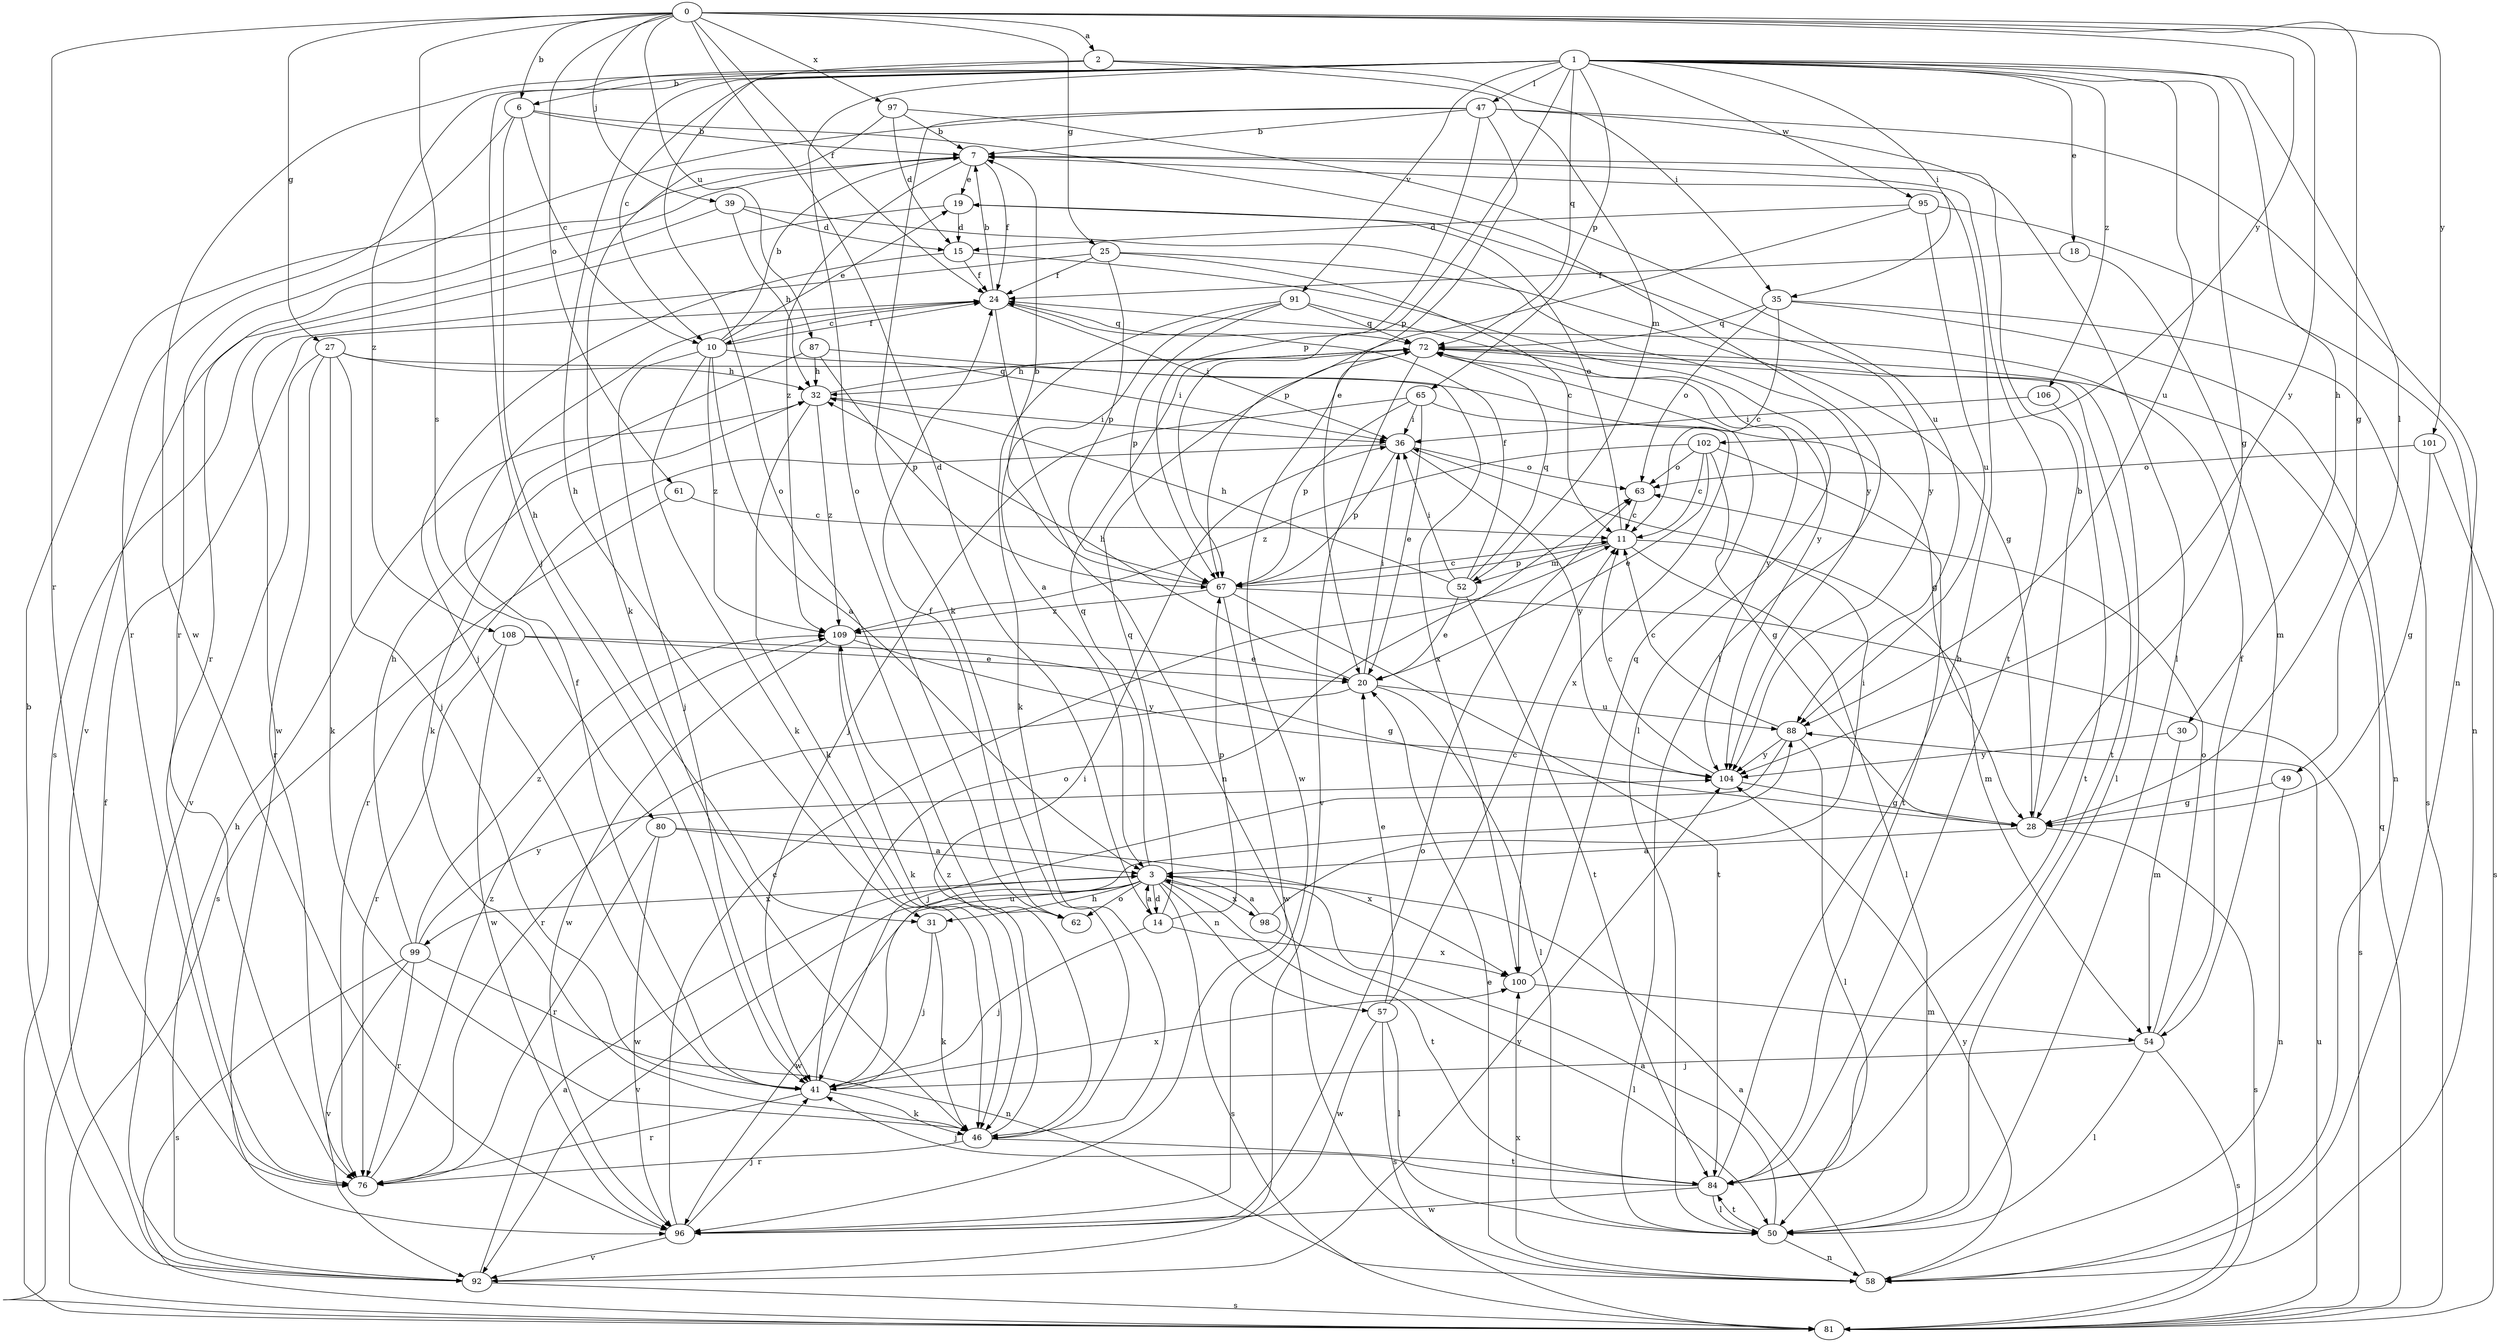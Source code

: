 strict digraph  {
0;
1;
2;
3;
6;
7;
10;
11;
14;
15;
18;
19;
20;
24;
25;
27;
28;
30;
31;
32;
35;
36;
39;
41;
46;
47;
49;
50;
52;
54;
57;
58;
61;
62;
63;
65;
67;
72;
76;
80;
81;
84;
87;
88;
91;
92;
95;
96;
97;
98;
99;
100;
101;
102;
104;
106;
108;
109;
0 -> 2  [label=a];
0 -> 6  [label=b];
0 -> 14  [label=d];
0 -> 24  [label=f];
0 -> 25  [label=g];
0 -> 27  [label=g];
0 -> 28  [label=g];
0 -> 39  [label=j];
0 -> 61  [label=o];
0 -> 76  [label=r];
0 -> 80  [label=s];
0 -> 87  [label=u];
0 -> 97  [label=x];
0 -> 101  [label=y];
0 -> 102  [label=y];
0 -> 104  [label=y];
1 -> 10  [label=c];
1 -> 18  [label=e];
1 -> 28  [label=g];
1 -> 30  [label=h];
1 -> 31  [label=h];
1 -> 35  [label=i];
1 -> 41  [label=j];
1 -> 47  [label=l];
1 -> 49  [label=l];
1 -> 62  [label=o];
1 -> 65  [label=p];
1 -> 67  [label=p];
1 -> 72  [label=q];
1 -> 88  [label=u];
1 -> 91  [label=v];
1 -> 95  [label=w];
1 -> 96  [label=w];
1 -> 106  [label=z];
1 -> 108  [label=z];
2 -> 6  [label=b];
2 -> 35  [label=i];
2 -> 52  [label=m];
2 -> 62  [label=o];
3 -> 14  [label=d];
3 -> 31  [label=h];
3 -> 57  [label=n];
3 -> 62  [label=o];
3 -> 72  [label=q];
3 -> 81  [label=s];
3 -> 84  [label=t];
3 -> 92  [label=v];
3 -> 96  [label=w];
3 -> 98  [label=x];
3 -> 99  [label=x];
6 -> 7  [label=b];
6 -> 10  [label=c];
6 -> 31  [label=h];
6 -> 50  [label=l];
6 -> 76  [label=r];
7 -> 19  [label=e];
7 -> 24  [label=f];
7 -> 76  [label=r];
7 -> 84  [label=t];
7 -> 109  [label=z];
10 -> 3  [label=a];
10 -> 7  [label=b];
10 -> 19  [label=e];
10 -> 24  [label=f];
10 -> 36  [label=i];
10 -> 41  [label=j];
10 -> 46  [label=k];
10 -> 109  [label=z];
11 -> 19  [label=e];
11 -> 50  [label=l];
11 -> 52  [label=m];
11 -> 54  [label=m];
11 -> 67  [label=p];
14 -> 3  [label=a];
14 -> 41  [label=j];
14 -> 67  [label=p];
14 -> 72  [label=q];
14 -> 100  [label=x];
15 -> 24  [label=f];
15 -> 41  [label=j];
15 -> 50  [label=l];
18 -> 24  [label=f];
18 -> 54  [label=m];
19 -> 15  [label=d];
19 -> 81  [label=s];
19 -> 104  [label=y];
20 -> 32  [label=h];
20 -> 36  [label=i];
20 -> 50  [label=l];
20 -> 76  [label=r];
20 -> 88  [label=u];
24 -> 7  [label=b];
24 -> 10  [label=c];
24 -> 36  [label=i];
24 -> 58  [label=n];
24 -> 72  [label=q];
25 -> 11  [label=c];
25 -> 24  [label=f];
25 -> 28  [label=g];
25 -> 67  [label=p];
25 -> 96  [label=w];
27 -> 28  [label=g];
27 -> 32  [label=h];
27 -> 41  [label=j];
27 -> 46  [label=k];
27 -> 76  [label=r];
27 -> 92  [label=v];
28 -> 3  [label=a];
28 -> 7  [label=b];
28 -> 81  [label=s];
30 -> 54  [label=m];
30 -> 104  [label=y];
31 -> 41  [label=j];
31 -> 46  [label=k];
32 -> 36  [label=i];
32 -> 46  [label=k];
32 -> 72  [label=q];
32 -> 109  [label=z];
35 -> 11  [label=c];
35 -> 58  [label=n];
35 -> 63  [label=o];
35 -> 72  [label=q];
35 -> 81  [label=s];
36 -> 63  [label=o];
36 -> 67  [label=p];
36 -> 76  [label=r];
36 -> 104  [label=y];
39 -> 15  [label=d];
39 -> 32  [label=h];
39 -> 92  [label=v];
39 -> 104  [label=y];
41 -> 24  [label=f];
41 -> 46  [label=k];
41 -> 63  [label=o];
41 -> 76  [label=r];
41 -> 88  [label=u];
41 -> 100  [label=x];
46 -> 36  [label=i];
46 -> 76  [label=r];
46 -> 84  [label=t];
46 -> 109  [label=z];
47 -> 7  [label=b];
47 -> 20  [label=e];
47 -> 46  [label=k];
47 -> 50  [label=l];
47 -> 58  [label=n];
47 -> 67  [label=p];
47 -> 76  [label=r];
49 -> 28  [label=g];
49 -> 58  [label=n];
50 -> 3  [label=a];
50 -> 58  [label=n];
50 -> 84  [label=t];
52 -> 20  [label=e];
52 -> 24  [label=f];
52 -> 32  [label=h];
52 -> 36  [label=i];
52 -> 72  [label=q];
52 -> 84  [label=t];
54 -> 24  [label=f];
54 -> 41  [label=j];
54 -> 50  [label=l];
54 -> 63  [label=o];
54 -> 81  [label=s];
57 -> 11  [label=c];
57 -> 20  [label=e];
57 -> 50  [label=l];
57 -> 81  [label=s];
57 -> 96  [label=w];
58 -> 3  [label=a];
58 -> 20  [label=e];
58 -> 100  [label=x];
58 -> 104  [label=y];
61 -> 11  [label=c];
61 -> 81  [label=s];
62 -> 24  [label=f];
63 -> 11  [label=c];
65 -> 20  [label=e];
65 -> 36  [label=i];
65 -> 41  [label=j];
65 -> 67  [label=p];
65 -> 100  [label=x];
67 -> 7  [label=b];
67 -> 11  [label=c];
67 -> 81  [label=s];
67 -> 84  [label=t];
67 -> 96  [label=w];
67 -> 109  [label=z];
72 -> 32  [label=h];
72 -> 50  [label=l];
72 -> 84  [label=t];
72 -> 92  [label=v];
72 -> 96  [label=w];
72 -> 104  [label=y];
76 -> 109  [label=z];
80 -> 3  [label=a];
80 -> 76  [label=r];
80 -> 96  [label=w];
80 -> 100  [label=x];
81 -> 24  [label=f];
81 -> 72  [label=q];
81 -> 88  [label=u];
84 -> 7  [label=b];
84 -> 41  [label=j];
84 -> 50  [label=l];
84 -> 96  [label=w];
87 -> 32  [label=h];
87 -> 46  [label=k];
87 -> 67  [label=p];
87 -> 100  [label=x];
88 -> 11  [label=c];
88 -> 41  [label=j];
88 -> 50  [label=l];
88 -> 104  [label=y];
91 -> 3  [label=a];
91 -> 46  [label=k];
91 -> 67  [label=p];
91 -> 72  [label=q];
91 -> 104  [label=y];
92 -> 3  [label=a];
92 -> 7  [label=b];
92 -> 32  [label=h];
92 -> 81  [label=s];
92 -> 104  [label=y];
95 -> 15  [label=d];
95 -> 58  [label=n];
95 -> 67  [label=p];
95 -> 88  [label=u];
96 -> 11  [label=c];
96 -> 41  [label=j];
96 -> 63  [label=o];
96 -> 92  [label=v];
97 -> 7  [label=b];
97 -> 15  [label=d];
97 -> 46  [label=k];
97 -> 88  [label=u];
98 -> 3  [label=a];
98 -> 36  [label=i];
98 -> 50  [label=l];
99 -> 32  [label=h];
99 -> 58  [label=n];
99 -> 76  [label=r];
99 -> 81  [label=s];
99 -> 92  [label=v];
99 -> 104  [label=y];
99 -> 109  [label=z];
100 -> 54  [label=m];
100 -> 72  [label=q];
101 -> 28  [label=g];
101 -> 63  [label=o];
101 -> 81  [label=s];
102 -> 11  [label=c];
102 -> 20  [label=e];
102 -> 28  [label=g];
102 -> 63  [label=o];
102 -> 84  [label=t];
102 -> 109  [label=z];
104 -> 11  [label=c];
104 -> 28  [label=g];
106 -> 36  [label=i];
106 -> 84  [label=t];
108 -> 20  [label=e];
108 -> 28  [label=g];
108 -> 76  [label=r];
108 -> 96  [label=w];
109 -> 20  [label=e];
109 -> 46  [label=k];
109 -> 96  [label=w];
109 -> 104  [label=y];
}
